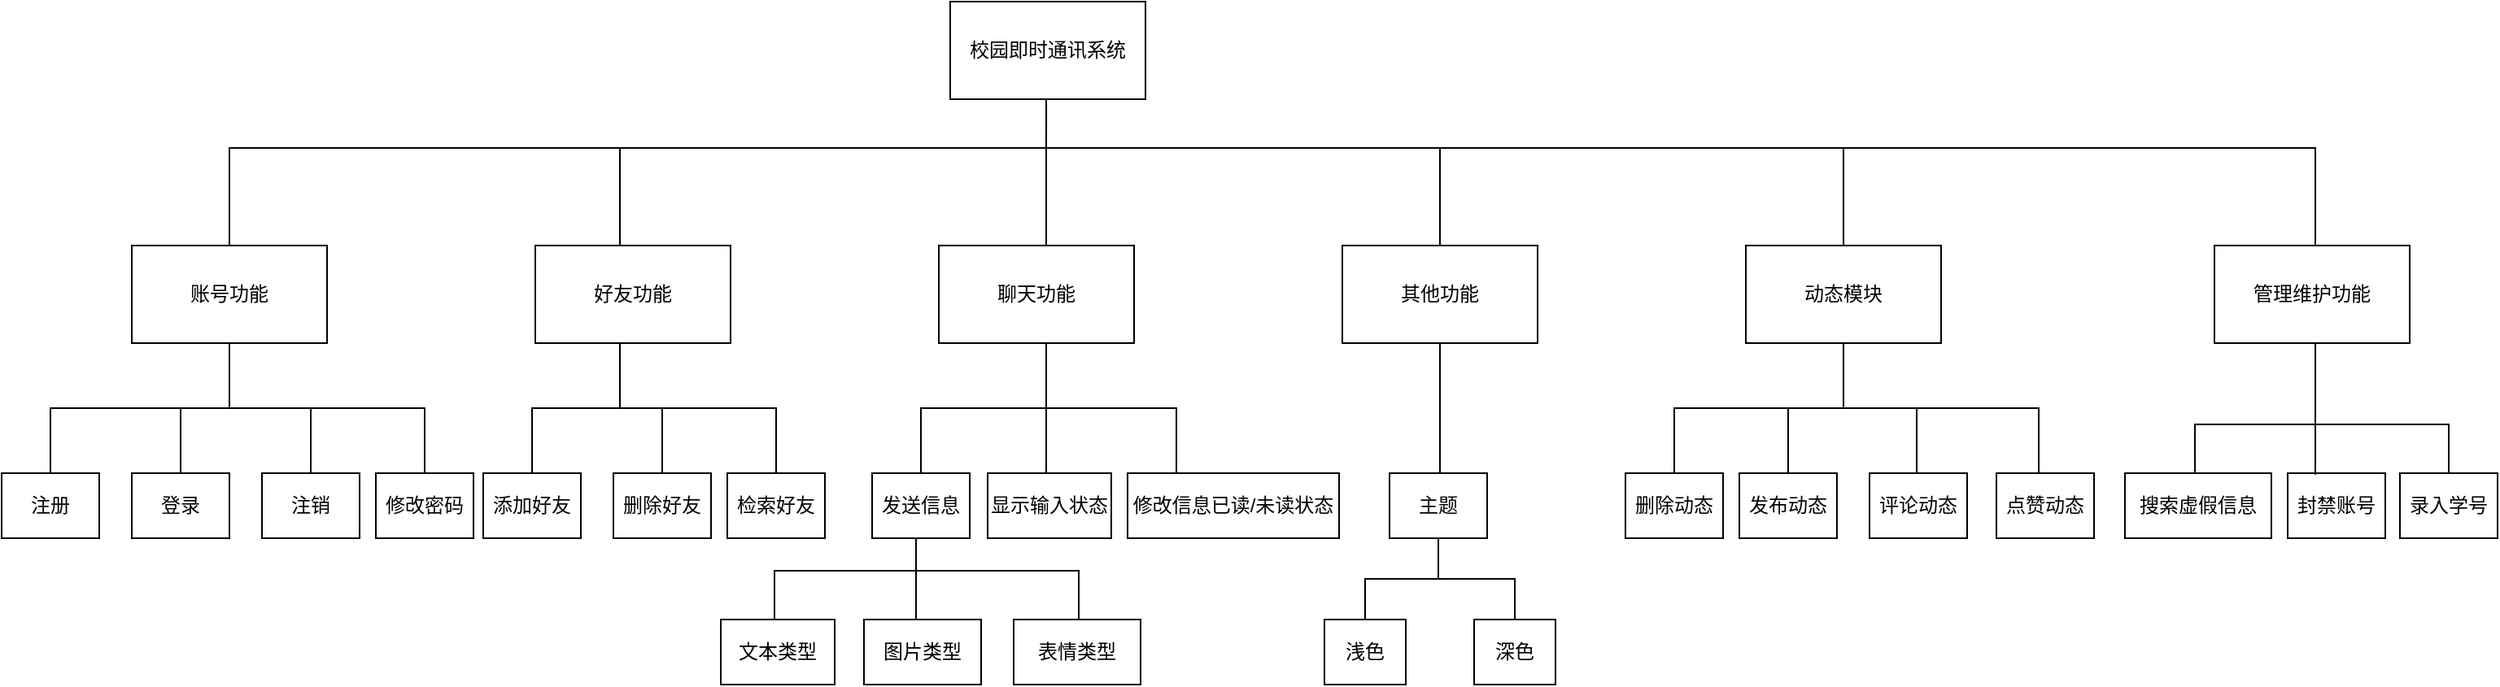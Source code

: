 <mxfile version="21.2.1" type="github">
  <diagram name="第 1 页" id="7n7bSdjgMh7ok8gSC0js">
    <mxGraphModel dx="1909" dy="1223" grid="1" gridSize="10" guides="1" tooltips="1" connect="0" arrows="1" fold="1" page="0" pageScale="1" pageWidth="827" pageHeight="1169" math="0" shadow="0">
      <root>
        <mxCell id="0" />
        <mxCell id="1" parent="0" />
        <mxCell id="n1FAAtHkUNfL_HuKw8F_-42" style="edgeStyle=orthogonalEdgeStyle;rounded=0;orthogonalLoop=1;jettySize=auto;html=1;entryX=0.5;entryY=0;entryDx=0;entryDy=0;strokeColor=default;endArrow=none;endFill=0;" parent="1" source="n1FAAtHkUNfL_HuKw8F_-1" target="n1FAAtHkUNfL_HuKw8F_-4" edge="1">
          <mxGeometry relative="1" as="geometry">
            <Array as="points">
              <mxPoint x="400" y="40" />
              <mxPoint x="138" y="40" />
              <mxPoint x="138" y="100" />
            </Array>
          </mxGeometry>
        </mxCell>
        <mxCell id="n1FAAtHkUNfL_HuKw8F_-43" style="edgeStyle=orthogonalEdgeStyle;rounded=0;orthogonalLoop=1;jettySize=auto;html=1;entryX=0.5;entryY=0;entryDx=0;entryDy=0;strokeColor=default;endArrow=none;endFill=0;" parent="1" source="n1FAAtHkUNfL_HuKw8F_-1" target="n1FAAtHkUNfL_HuKw8F_-5" edge="1">
          <mxGeometry relative="1" as="geometry">
            <Array as="points">
              <mxPoint x="400" y="100" />
            </Array>
          </mxGeometry>
        </mxCell>
        <mxCell id="n1FAAtHkUNfL_HuKw8F_-45" style="edgeStyle=orthogonalEdgeStyle;rounded=0;orthogonalLoop=1;jettySize=auto;html=1;strokeColor=default;endArrow=none;endFill=0;" parent="1" source="n1FAAtHkUNfL_HuKw8F_-1" target="n1FAAtHkUNfL_HuKw8F_-7" edge="1">
          <mxGeometry relative="1" as="geometry">
            <Array as="points">
              <mxPoint x="400" y="40" />
              <mxPoint x="890" y="40" />
            </Array>
          </mxGeometry>
        </mxCell>
        <mxCell id="n1FAAtHkUNfL_HuKw8F_-46" style="edgeStyle=orthogonalEdgeStyle;rounded=0;orthogonalLoop=1;jettySize=auto;html=1;entryX=0.5;entryY=0;entryDx=0;entryDy=0;strokeColor=default;endArrow=none;endFill=0;" parent="1" source="n1FAAtHkUNfL_HuKw8F_-1" target="n1FAAtHkUNfL_HuKw8F_-3" edge="1">
          <mxGeometry relative="1" as="geometry">
            <Array as="points">
              <mxPoint x="400" y="40" />
              <mxPoint x="-102" y="40" />
            </Array>
          </mxGeometry>
        </mxCell>
        <mxCell id="n1FAAtHkUNfL_HuKw8F_-71" style="edgeStyle=orthogonalEdgeStyle;rounded=0;orthogonalLoop=1;jettySize=auto;html=1;endArrow=none;endFill=0;" parent="1" source="n1FAAtHkUNfL_HuKw8F_-1" target="n1FAAtHkUNfL_HuKw8F_-6" edge="1">
          <mxGeometry relative="1" as="geometry">
            <Array as="points">
              <mxPoint x="400" y="40" />
              <mxPoint x="642" y="40" />
            </Array>
          </mxGeometry>
        </mxCell>
        <mxCell id="n1FAAtHkUNfL_HuKw8F_-1" value="校园即时通讯系统" style="rounded=0;whiteSpace=wrap;html=1;strokeColor=default;" parent="1" vertex="1">
          <mxGeometry x="341" y="-50" width="120" height="60" as="geometry" />
        </mxCell>
        <mxCell id="n1FAAtHkUNfL_HuKw8F_-2" style="edgeStyle=orthogonalEdgeStyle;rounded=0;orthogonalLoop=1;jettySize=auto;html=1;exitX=0.5;exitY=1;exitDx=0;exitDy=0;strokeColor=default;" parent="1" source="n1FAAtHkUNfL_HuKw8F_-1" target="n1FAAtHkUNfL_HuKw8F_-1" edge="1">
          <mxGeometry relative="1" as="geometry" />
        </mxCell>
        <mxCell id="n1FAAtHkUNfL_HuKw8F_-23" style="edgeStyle=orthogonalEdgeStyle;rounded=0;orthogonalLoop=1;jettySize=auto;html=1;strokeColor=default;endArrow=none;endFill=0;" parent="1" source="n1FAAtHkUNfL_HuKw8F_-3" target="n1FAAtHkUNfL_HuKw8F_-8" edge="1">
          <mxGeometry relative="1" as="geometry">
            <Array as="points">
              <mxPoint x="-102" y="200" />
              <mxPoint x="-212" y="200" />
            </Array>
          </mxGeometry>
        </mxCell>
        <mxCell id="n1FAAtHkUNfL_HuKw8F_-24" style="edgeStyle=orthogonalEdgeStyle;rounded=0;orthogonalLoop=1;jettySize=auto;html=1;entryX=0.5;entryY=0;entryDx=0;entryDy=0;strokeColor=default;endArrow=none;endFill=0;" parent="1" source="n1FAAtHkUNfL_HuKw8F_-3" target="n1FAAtHkUNfL_HuKw8F_-9" edge="1">
          <mxGeometry relative="1" as="geometry">
            <Array as="points">
              <mxPoint x="-102" y="200" />
              <mxPoint x="-132" y="200" />
            </Array>
          </mxGeometry>
        </mxCell>
        <mxCell id="n1FAAtHkUNfL_HuKw8F_-25" style="edgeStyle=orthogonalEdgeStyle;rounded=0;orthogonalLoop=1;jettySize=auto;html=1;entryX=0.5;entryY=0;entryDx=0;entryDy=0;strokeColor=default;endArrow=none;endFill=0;" parent="1" source="n1FAAtHkUNfL_HuKw8F_-3" target="n1FAAtHkUNfL_HuKw8F_-10" edge="1">
          <mxGeometry relative="1" as="geometry">
            <Array as="points">
              <mxPoint x="-102" y="200" />
              <mxPoint x="-52" y="200" />
            </Array>
          </mxGeometry>
        </mxCell>
        <mxCell id="n1FAAtHkUNfL_HuKw8F_-26" style="edgeStyle=orthogonalEdgeStyle;rounded=0;orthogonalLoop=1;jettySize=auto;html=1;entryX=0.5;entryY=0;entryDx=0;entryDy=0;strokeColor=default;endArrow=none;endFill=0;" parent="1" source="n1FAAtHkUNfL_HuKw8F_-3" target="n1FAAtHkUNfL_HuKw8F_-11" edge="1">
          <mxGeometry relative="1" as="geometry">
            <Array as="points">
              <mxPoint x="-102" y="200" />
              <mxPoint x="18" y="200" />
            </Array>
          </mxGeometry>
        </mxCell>
        <mxCell id="n1FAAtHkUNfL_HuKw8F_-3" value="账号功能" style="rounded=0;whiteSpace=wrap;html=1;strokeColor=default;" parent="1" vertex="1">
          <mxGeometry x="-162" y="100" width="120" height="60" as="geometry" />
        </mxCell>
        <mxCell id="n1FAAtHkUNfL_HuKw8F_-27" style="edgeStyle=orthogonalEdgeStyle;rounded=0;orthogonalLoop=1;jettySize=auto;html=1;entryX=0.5;entryY=0;entryDx=0;entryDy=0;strokeColor=default;endArrow=none;endFill=0;" parent="1" source="n1FAAtHkUNfL_HuKw8F_-4" target="n1FAAtHkUNfL_HuKw8F_-12" edge="1">
          <mxGeometry relative="1" as="geometry">
            <Array as="points">
              <mxPoint x="138" y="200" />
              <mxPoint x="84" y="200" />
            </Array>
          </mxGeometry>
        </mxCell>
        <mxCell id="n1FAAtHkUNfL_HuKw8F_-53" style="edgeStyle=orthogonalEdgeStyle;rounded=0;orthogonalLoop=1;jettySize=auto;html=1;strokeColor=default;endArrow=none;endFill=0;" parent="1" source="n1FAAtHkUNfL_HuKw8F_-4" target="n1FAAtHkUNfL_HuKw8F_-13" edge="1">
          <mxGeometry relative="1" as="geometry">
            <Array as="points">
              <mxPoint x="138" y="200" />
              <mxPoint x="164" y="200" />
            </Array>
          </mxGeometry>
        </mxCell>
        <mxCell id="n1FAAtHkUNfL_HuKw8F_-54" style="edgeStyle=orthogonalEdgeStyle;rounded=0;orthogonalLoop=1;jettySize=auto;html=1;strokeColor=default;endArrow=none;endFill=0;" parent="1" source="n1FAAtHkUNfL_HuKw8F_-4" target="n1FAAtHkUNfL_HuKw8F_-14" edge="1">
          <mxGeometry relative="1" as="geometry">
            <Array as="points">
              <mxPoint x="138" y="200" />
              <mxPoint x="234" y="200" />
            </Array>
          </mxGeometry>
        </mxCell>
        <mxCell id="n1FAAtHkUNfL_HuKw8F_-4" value="好友功能" style="rounded=0;whiteSpace=wrap;html=1;strokeColor=default;" parent="1" vertex="1">
          <mxGeometry x="86" y="100" width="120" height="60" as="geometry" />
        </mxCell>
        <mxCell id="n1FAAtHkUNfL_HuKw8F_-40" style="edgeStyle=orthogonalEdgeStyle;rounded=0;orthogonalLoop=1;jettySize=auto;html=1;entryX=0.5;entryY=0;entryDx=0;entryDy=0;strokeColor=default;endArrow=none;endFill=0;" parent="1" source="n1FAAtHkUNfL_HuKw8F_-5" target="n1FAAtHkUNfL_HuKw8F_-15" edge="1">
          <mxGeometry relative="1" as="geometry">
            <Array as="points">
              <mxPoint x="400" y="200" />
              <mxPoint x="323" y="200" />
            </Array>
          </mxGeometry>
        </mxCell>
        <mxCell id="n1FAAtHkUNfL_HuKw8F_-41" style="edgeStyle=orthogonalEdgeStyle;rounded=0;orthogonalLoop=1;jettySize=auto;html=1;strokeColor=default;endArrow=none;endFill=0;" parent="1" source="n1FAAtHkUNfL_HuKw8F_-5" target="n1FAAtHkUNfL_HuKw8F_-16" edge="1">
          <mxGeometry relative="1" as="geometry">
            <Array as="points">
              <mxPoint x="400" y="200" />
              <mxPoint x="480" y="200" />
            </Array>
          </mxGeometry>
        </mxCell>
        <mxCell id="siFMxxZxPGsXGM6YCP0W-2" style="edgeStyle=orthogonalEdgeStyle;rounded=0;orthogonalLoop=1;jettySize=auto;html=1;endArrow=none;endFill=0;" parent="1" source="n1FAAtHkUNfL_HuKw8F_-5" target="siFMxxZxPGsXGM6YCP0W-1" edge="1">
          <mxGeometry relative="1" as="geometry">
            <Array as="points">
              <mxPoint x="400" y="190" />
              <mxPoint x="400" y="190" />
            </Array>
          </mxGeometry>
        </mxCell>
        <mxCell id="n1FAAtHkUNfL_HuKw8F_-5" value="聊天功能" style="rounded=0;whiteSpace=wrap;html=1;strokeColor=default;" parent="1" vertex="1">
          <mxGeometry x="334" y="100" width="120" height="60" as="geometry" />
        </mxCell>
        <mxCell id="n1FAAtHkUNfL_HuKw8F_-48" style="edgeStyle=orthogonalEdgeStyle;rounded=0;orthogonalLoop=1;jettySize=auto;html=1;strokeColor=default;endArrow=none;endFill=0;" parent="1" source="n1FAAtHkUNfL_HuKw8F_-6" target="n1FAAtHkUNfL_HuKw8F_-18" edge="1">
          <mxGeometry relative="1" as="geometry">
            <Array as="points">
              <mxPoint x="642" y="210" />
              <mxPoint x="642" y="210" />
            </Array>
          </mxGeometry>
        </mxCell>
        <mxCell id="n1FAAtHkUNfL_HuKw8F_-6" value="其他功能" style="rounded=0;whiteSpace=wrap;html=1;strokeColor=default;" parent="1" vertex="1">
          <mxGeometry x="582" y="100" width="120" height="60" as="geometry" />
        </mxCell>
        <mxCell id="n1FAAtHkUNfL_HuKw8F_-49" style="edgeStyle=orthogonalEdgeStyle;rounded=0;orthogonalLoop=1;jettySize=auto;html=1;entryX=0.5;entryY=0;entryDx=0;entryDy=0;strokeColor=default;endArrow=none;endFill=0;" parent="1" source="n1FAAtHkUNfL_HuKw8F_-7" target="n1FAAtHkUNfL_HuKw8F_-19" edge="1">
          <mxGeometry relative="1" as="geometry">
            <Array as="points">
              <mxPoint x="890" y="200" />
              <mxPoint x="786" y="200" />
            </Array>
          </mxGeometry>
        </mxCell>
        <mxCell id="n1FAAtHkUNfL_HuKw8F_-50" style="edgeStyle=orthogonalEdgeStyle;rounded=0;orthogonalLoop=1;jettySize=auto;html=1;strokeColor=default;endArrow=none;endFill=0;" parent="1" source="n1FAAtHkUNfL_HuKw8F_-7" target="n1FAAtHkUNfL_HuKw8F_-20" edge="1">
          <mxGeometry relative="1" as="geometry" />
        </mxCell>
        <mxCell id="n1FAAtHkUNfL_HuKw8F_-51" style="edgeStyle=orthogonalEdgeStyle;rounded=0;orthogonalLoop=1;jettySize=auto;html=1;strokeColor=default;endArrow=none;endFill=0;" parent="1" edge="1">
          <mxGeometry relative="1" as="geometry">
            <Array as="points">
              <mxPoint x="890" y="200" />
              <mxPoint x="1010" y="200" />
              <mxPoint x="1010" y="240" />
            </Array>
            <mxPoint x="890" y="160" as="sourcePoint" />
            <mxPoint x="1020" y="240" as="targetPoint" />
          </mxGeometry>
        </mxCell>
        <mxCell id="n1FAAtHkUNfL_HuKw8F_-52" style="edgeStyle=orthogonalEdgeStyle;rounded=0;orthogonalLoop=1;jettySize=auto;html=1;strokeColor=default;endArrow=none;endFill=0;" parent="1" edge="1">
          <mxGeometry relative="1" as="geometry">
            <mxPoint x="893.029" y="160" as="sourcePoint" />
            <mxPoint x="935.029" y="240" as="targetPoint" />
            <Array as="points">
              <mxPoint x="890" y="160" />
              <mxPoint x="890" y="200" />
              <mxPoint x="935" y="200" />
            </Array>
          </mxGeometry>
        </mxCell>
        <mxCell id="n1FAAtHkUNfL_HuKw8F_-7" value="动态模块" style="rounded=0;whiteSpace=wrap;html=1;strokeColor=default;" parent="1" vertex="1">
          <mxGeometry x="830" y="100" width="120" height="60" as="geometry" />
        </mxCell>
        <mxCell id="n1FAAtHkUNfL_HuKw8F_-8" value="注册" style="rounded=0;whiteSpace=wrap;html=1;strokeColor=default;" parent="1" vertex="1">
          <mxGeometry x="-242" y="240" width="60" height="40" as="geometry" />
        </mxCell>
        <mxCell id="n1FAAtHkUNfL_HuKw8F_-9" value="登录" style="rounded=0;whiteSpace=wrap;html=1;strokeColor=default;" parent="1" vertex="1">
          <mxGeometry x="-162" y="240" width="60" height="40" as="geometry" />
        </mxCell>
        <mxCell id="n1FAAtHkUNfL_HuKw8F_-10" value="注销" style="rounded=0;whiteSpace=wrap;html=1;strokeColor=default;" parent="1" vertex="1">
          <mxGeometry x="-82" y="240" width="60" height="40" as="geometry" />
        </mxCell>
        <mxCell id="n1FAAtHkUNfL_HuKw8F_-11" value="修改密码" style="rounded=0;whiteSpace=wrap;html=1;strokeColor=default;" parent="1" vertex="1">
          <mxGeometry x="-12" y="240" width="60" height="40" as="geometry" />
        </mxCell>
        <mxCell id="n1FAAtHkUNfL_HuKw8F_-12" value="添加好友" style="rounded=0;whiteSpace=wrap;html=1;strokeColor=default;" parent="1" vertex="1">
          <mxGeometry x="54" y="240" width="60" height="40" as="geometry" />
        </mxCell>
        <mxCell id="n1FAAtHkUNfL_HuKw8F_-13" value="删除好友" style="rounded=0;whiteSpace=wrap;html=1;strokeColor=default;" parent="1" vertex="1">
          <mxGeometry x="134" y="240" width="60" height="40" as="geometry" />
        </mxCell>
        <mxCell id="n1FAAtHkUNfL_HuKw8F_-14" value="检索好友" style="rounded=0;whiteSpace=wrap;html=1;strokeColor=default;" parent="1" vertex="1">
          <mxGeometry x="204" y="240" width="60" height="40" as="geometry" />
        </mxCell>
        <mxCell id="n1FAAtHkUNfL_HuKw8F_-55" style="edgeStyle=orthogonalEdgeStyle;rounded=0;orthogonalLoop=1;jettySize=auto;html=1;strokeColor=default;endArrow=none;endFill=0;" parent="1" source="n1FAAtHkUNfL_HuKw8F_-15" target="n1FAAtHkUNfL_HuKw8F_-28" edge="1">
          <mxGeometry relative="1" as="geometry">
            <Array as="points">
              <mxPoint x="320" y="300" />
              <mxPoint x="233" y="300" />
            </Array>
          </mxGeometry>
        </mxCell>
        <mxCell id="n1FAAtHkUNfL_HuKw8F_-57" style="edgeStyle=orthogonalEdgeStyle;rounded=0;orthogonalLoop=1;jettySize=auto;html=1;entryX=0.5;entryY=0;entryDx=0;entryDy=0;strokeColor=default;endArrow=none;endFill=0;" parent="1" source="n1FAAtHkUNfL_HuKw8F_-15" target="n1FAAtHkUNfL_HuKw8F_-29" edge="1">
          <mxGeometry relative="1" as="geometry">
            <Array as="points">
              <mxPoint x="320" y="330" />
            </Array>
          </mxGeometry>
        </mxCell>
        <mxCell id="n1FAAtHkUNfL_HuKw8F_-58" style="edgeStyle=orthogonalEdgeStyle;rounded=0;orthogonalLoop=1;jettySize=auto;html=1;strokeColor=default;endArrow=none;endFill=0;" parent="1" source="n1FAAtHkUNfL_HuKw8F_-15" target="n1FAAtHkUNfL_HuKw8F_-30" edge="1">
          <mxGeometry relative="1" as="geometry">
            <Array as="points">
              <mxPoint x="320" y="300" />
              <mxPoint x="420" y="300" />
            </Array>
          </mxGeometry>
        </mxCell>
        <mxCell id="n1FAAtHkUNfL_HuKw8F_-15" value="发送信息" style="rounded=0;whiteSpace=wrap;html=1;strokeColor=default;" parent="1" vertex="1">
          <mxGeometry x="293" y="240" width="60" height="40" as="geometry" />
        </mxCell>
        <mxCell id="n1FAAtHkUNfL_HuKw8F_-16" value="修改信息已读/未读状态" style="rounded=0;whiteSpace=wrap;html=1;strokeColor=default;" parent="1" vertex="1">
          <mxGeometry x="450" y="240" width="130" height="40" as="geometry" />
        </mxCell>
        <mxCell id="n1FAAtHkUNfL_HuKw8F_-64" style="edgeStyle=orthogonalEdgeStyle;rounded=0;orthogonalLoop=1;jettySize=auto;html=1;strokeColor=default;endArrow=none;endFill=0;" parent="1" source="n1FAAtHkUNfL_HuKw8F_-18" target="n1FAAtHkUNfL_HuKw8F_-38" edge="1">
          <mxGeometry relative="1" as="geometry" />
        </mxCell>
        <mxCell id="n1FAAtHkUNfL_HuKw8F_-65" style="edgeStyle=orthogonalEdgeStyle;rounded=0;orthogonalLoop=1;jettySize=auto;html=1;entryX=0.5;entryY=0;entryDx=0;entryDy=0;strokeColor=default;endArrow=none;endFill=0;" parent="1" source="n1FAAtHkUNfL_HuKw8F_-18" target="n1FAAtHkUNfL_HuKw8F_-39" edge="1">
          <mxGeometry relative="1" as="geometry" />
        </mxCell>
        <mxCell id="n1FAAtHkUNfL_HuKw8F_-18" value="主题" style="rounded=0;whiteSpace=wrap;html=1;strokeColor=default;" parent="1" vertex="1">
          <mxGeometry x="611" y="240" width="60" height="40" as="geometry" />
        </mxCell>
        <mxCell id="n1FAAtHkUNfL_HuKw8F_-19" value="删除动态" style="rounded=0;whiteSpace=wrap;html=1;strokeColor=default;" parent="1" vertex="1">
          <mxGeometry x="756" y="240" width="60" height="40" as="geometry" />
        </mxCell>
        <mxCell id="n1FAAtHkUNfL_HuKw8F_-20" value="发布动态" style="rounded=0;whiteSpace=wrap;html=1;strokeColor=default;" parent="1" vertex="1">
          <mxGeometry x="826" y="240" width="60" height="40" as="geometry" />
        </mxCell>
        <mxCell id="n1FAAtHkUNfL_HuKw8F_-21" value="评论动态" style="rounded=0;whiteSpace=wrap;html=1;strokeColor=default;" parent="1" vertex="1">
          <mxGeometry x="906" y="240" width="60" height="40" as="geometry" />
        </mxCell>
        <mxCell id="n1FAAtHkUNfL_HuKw8F_-22" value="点赞动态" style="rounded=0;whiteSpace=wrap;html=1;strokeColor=default;" parent="1" vertex="1">
          <mxGeometry x="984" y="240" width="60" height="40" as="geometry" />
        </mxCell>
        <mxCell id="n1FAAtHkUNfL_HuKw8F_-28" value="文本类型" style="rounded=0;whiteSpace=wrap;html=1;flipH=1;strokeColor=default;" parent="1" vertex="1">
          <mxGeometry x="200" y="330" width="70" height="40" as="geometry" />
        </mxCell>
        <mxCell id="n1FAAtHkUNfL_HuKw8F_-29" value="图片类型" style="rounded=0;whiteSpace=wrap;html=1;flipH=1;strokeColor=default;" parent="1" vertex="1">
          <mxGeometry x="288" y="330" width="72" height="40" as="geometry" />
        </mxCell>
        <mxCell id="n1FAAtHkUNfL_HuKw8F_-30" value="表情类型" style="rounded=0;whiteSpace=wrap;html=1;flipH=1;strokeColor=default;" parent="1" vertex="1">
          <mxGeometry x="380" y="330" width="78" height="40" as="geometry" />
        </mxCell>
        <mxCell id="n1FAAtHkUNfL_HuKw8F_-38" value="浅色" style="rounded=0;whiteSpace=wrap;html=1;flipH=1;strokeColor=default;" parent="1" vertex="1">
          <mxGeometry x="571" y="330" width="50" height="40" as="geometry" />
        </mxCell>
        <mxCell id="n1FAAtHkUNfL_HuKw8F_-39" value="深色" style="rounded=0;whiteSpace=wrap;html=1;flipH=1;strokeColor=default;" parent="1" vertex="1">
          <mxGeometry x="663" y="330" width="50" height="40" as="geometry" />
        </mxCell>
        <mxCell id="siFMxxZxPGsXGM6YCP0W-1" value="显示输入状态" style="rounded=0;whiteSpace=wrap;html=1;strokeColor=default;" parent="1" vertex="1">
          <mxGeometry x="364" y="240" width="76" height="40" as="geometry" />
        </mxCell>
        <mxCell id="LBMdDCKaT_dA5F1WJuEh-1" value="管理维护功能" style="rounded=0;whiteSpace=wrap;html=1;strokeColor=default;" vertex="1" parent="1">
          <mxGeometry x="1118" y="100" width="120" height="60" as="geometry" />
        </mxCell>
        <mxCell id="LBMdDCKaT_dA5F1WJuEh-2" style="edgeStyle=orthogonalEdgeStyle;rounded=0;orthogonalLoop=1;jettySize=auto;html=1;strokeColor=default;endArrow=none;endFill=0;entryX=0.52;entryY=0;entryDx=0;entryDy=0;entryPerimeter=0;exitX=0.492;exitY=1.049;exitDx=0;exitDy=0;exitPerimeter=0;" edge="1" parent="1" source="n1FAAtHkUNfL_HuKw8F_-1" target="LBMdDCKaT_dA5F1WJuEh-1">
          <mxGeometry relative="1" as="geometry">
            <Array as="points">
              <mxPoint x="400" y="40" />
              <mxPoint x="1180" y="40" />
              <mxPoint x="1180" y="100" />
            </Array>
            <mxPoint x="663" as="sourcePoint" />
            <mxPoint x="1153" y="90" as="targetPoint" />
          </mxGeometry>
        </mxCell>
        <mxCell id="LBMdDCKaT_dA5F1WJuEh-3" value="搜索虚假信息" style="rounded=0;whiteSpace=wrap;html=1;strokeColor=default;" vertex="1" parent="1">
          <mxGeometry x="1063" y="240" width="90" height="40" as="geometry" />
        </mxCell>
        <mxCell id="LBMdDCKaT_dA5F1WJuEh-4" value="封禁账号" style="rounded=0;whiteSpace=wrap;html=1;strokeColor=default;" vertex="1" parent="1">
          <mxGeometry x="1163" y="240" width="60" height="40" as="geometry" />
        </mxCell>
        <mxCell id="LBMdDCKaT_dA5F1WJuEh-5" value="录入学号" style="rounded=0;whiteSpace=wrap;html=1;strokeColor=default;" vertex="1" parent="1">
          <mxGeometry x="1232" y="240" width="60" height="40" as="geometry" />
        </mxCell>
        <mxCell id="LBMdDCKaT_dA5F1WJuEh-6" style="edgeStyle=orthogonalEdgeStyle;rounded=0;orthogonalLoop=1;jettySize=auto;html=1;strokeColor=default;endArrow=none;endFill=0;entryX=0.489;entryY=-0.015;entryDx=0;entryDy=0;entryPerimeter=0;" edge="1" parent="1">
          <mxGeometry relative="1" as="geometry">
            <Array as="points">
              <mxPoint x="1180" y="160" />
              <mxPoint x="1180" y="210" />
              <mxPoint x="1106" y="210" />
            </Array>
            <mxPoint x="1176" y="160" as="sourcePoint" />
            <mxPoint x="1106.01" y="239.4" as="targetPoint" />
          </mxGeometry>
        </mxCell>
        <mxCell id="LBMdDCKaT_dA5F1WJuEh-7" style="edgeStyle=orthogonalEdgeStyle;rounded=0;orthogonalLoop=1;jettySize=auto;html=1;strokeColor=default;endArrow=none;endFill=0;" edge="1" parent="1" source="LBMdDCKaT_dA5F1WJuEh-1">
          <mxGeometry relative="1" as="geometry">
            <Array as="points">
              <mxPoint x="1180" y="241" />
            </Array>
            <mxPoint x="1180" y="170" as="sourcePoint" />
            <mxPoint x="1180" y="240" as="targetPoint" />
          </mxGeometry>
        </mxCell>
        <mxCell id="LBMdDCKaT_dA5F1WJuEh-8" style="edgeStyle=orthogonalEdgeStyle;rounded=0;orthogonalLoop=1;jettySize=auto;html=1;strokeColor=default;endArrow=none;endFill=0;" edge="1" parent="1" target="LBMdDCKaT_dA5F1WJuEh-5">
          <mxGeometry relative="1" as="geometry">
            <Array as="points">
              <mxPoint x="1180" y="210" />
              <mxPoint x="1262" y="210" />
            </Array>
            <mxPoint x="1180" y="160" as="sourcePoint" />
            <mxPoint x="1218" y="251" as="targetPoint" />
          </mxGeometry>
        </mxCell>
      </root>
    </mxGraphModel>
  </diagram>
</mxfile>

